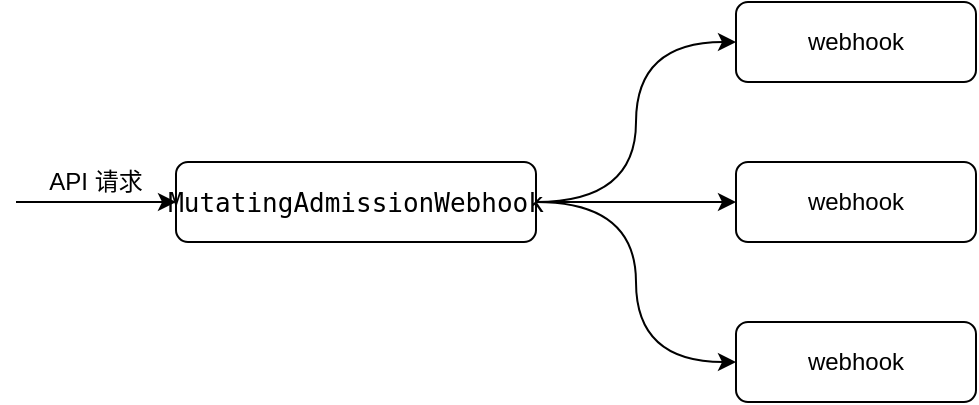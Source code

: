 <mxfile version="12.9.13" type="device"><diagram id="x9tYmzt3zDT7Zcqgbzqe" name="Page-1"><mxGraphModel dx="1086" dy="785" grid="1" gridSize="10" guides="1" tooltips="1" connect="1" arrows="1" fold="1" page="1" pageScale="1" pageWidth="827" pageHeight="1169" math="0" shadow="0"><root><mxCell id="0"/><mxCell id="1" parent="0"/><mxCell id="GhyIAedBDGt76eADcLp8-3" value="" style="endArrow=classic;html=1;" edge="1" parent="1"><mxGeometry width="50" height="50" relative="1" as="geometry"><mxPoint x="80" y="280" as="sourcePoint"/><mxPoint x="160" y="280" as="targetPoint"/></mxGeometry></mxCell><mxCell id="GhyIAedBDGt76eADcLp8-5" value="API&amp;nbsp;请求" style="text;html=1;strokeColor=none;fillColor=none;align=center;verticalAlign=middle;whiteSpace=wrap;rounded=0;" vertex="1" parent="1"><mxGeometry x="90" y="260" width="60" height="20" as="geometry"/></mxCell><mxCell id="GhyIAedBDGt76eADcLp8-15" style="edgeStyle=orthogonalEdgeStyle;orthogonalLoop=1;jettySize=auto;html=1;exitX=1;exitY=0.5;exitDx=0;exitDy=0;entryX=0;entryY=0.5;entryDx=0;entryDy=0;curved=1;" edge="1" parent="1" source="GhyIAedBDGt76eADcLp8-6" target="GhyIAedBDGt76eADcLp8-9"><mxGeometry relative="1" as="geometry"/></mxCell><mxCell id="GhyIAedBDGt76eADcLp8-16" style="edgeStyle=orthogonalEdgeStyle;curved=1;orthogonalLoop=1;jettySize=auto;html=1;" edge="1" parent="1" source="GhyIAedBDGt76eADcLp8-6" target="GhyIAedBDGt76eADcLp8-10"><mxGeometry relative="1" as="geometry"/></mxCell><mxCell id="GhyIAedBDGt76eADcLp8-17" style="edgeStyle=orthogonalEdgeStyle;curved=1;orthogonalLoop=1;jettySize=auto;html=1;exitX=1;exitY=0.5;exitDx=0;exitDy=0;entryX=0;entryY=0.5;entryDx=0;entryDy=0;" edge="1" parent="1" source="GhyIAedBDGt76eADcLp8-6" target="GhyIAedBDGt76eADcLp8-11"><mxGeometry relative="1" as="geometry"/></mxCell><mxCell id="GhyIAedBDGt76eADcLp8-6" value="&lt;span style=&quot;font-family: &amp;#34;consolas&amp;#34; , &amp;#34;monaco&amp;#34; , &amp;#34;andale mono&amp;#34; , &amp;#34;ubuntu mono&amp;#34; , monospace ; font-size: 13px ; text-align: left&quot;&gt;MutatingAdmissionWebhook&lt;/span&gt;" style="rounded=1;whiteSpace=wrap;html=1;" vertex="1" parent="1"><mxGeometry x="160" y="260" width="180" height="40" as="geometry"/></mxCell><mxCell id="GhyIAedBDGt76eADcLp8-9" value="webhook" style="rounded=1;whiteSpace=wrap;html=1;" vertex="1" parent="1"><mxGeometry x="440" y="180" width="120" height="40" as="geometry"/></mxCell><mxCell id="GhyIAedBDGt76eADcLp8-10" value="webhook" style="rounded=1;whiteSpace=wrap;html=1;" vertex="1" parent="1"><mxGeometry x="440" y="260" width="120" height="40" as="geometry"/></mxCell><mxCell id="GhyIAedBDGt76eADcLp8-11" value="webhook" style="rounded=1;whiteSpace=wrap;html=1;" vertex="1" parent="1"><mxGeometry x="440" y="340" width="120" height="40" as="geometry"/></mxCell></root></mxGraphModel></diagram></mxfile>